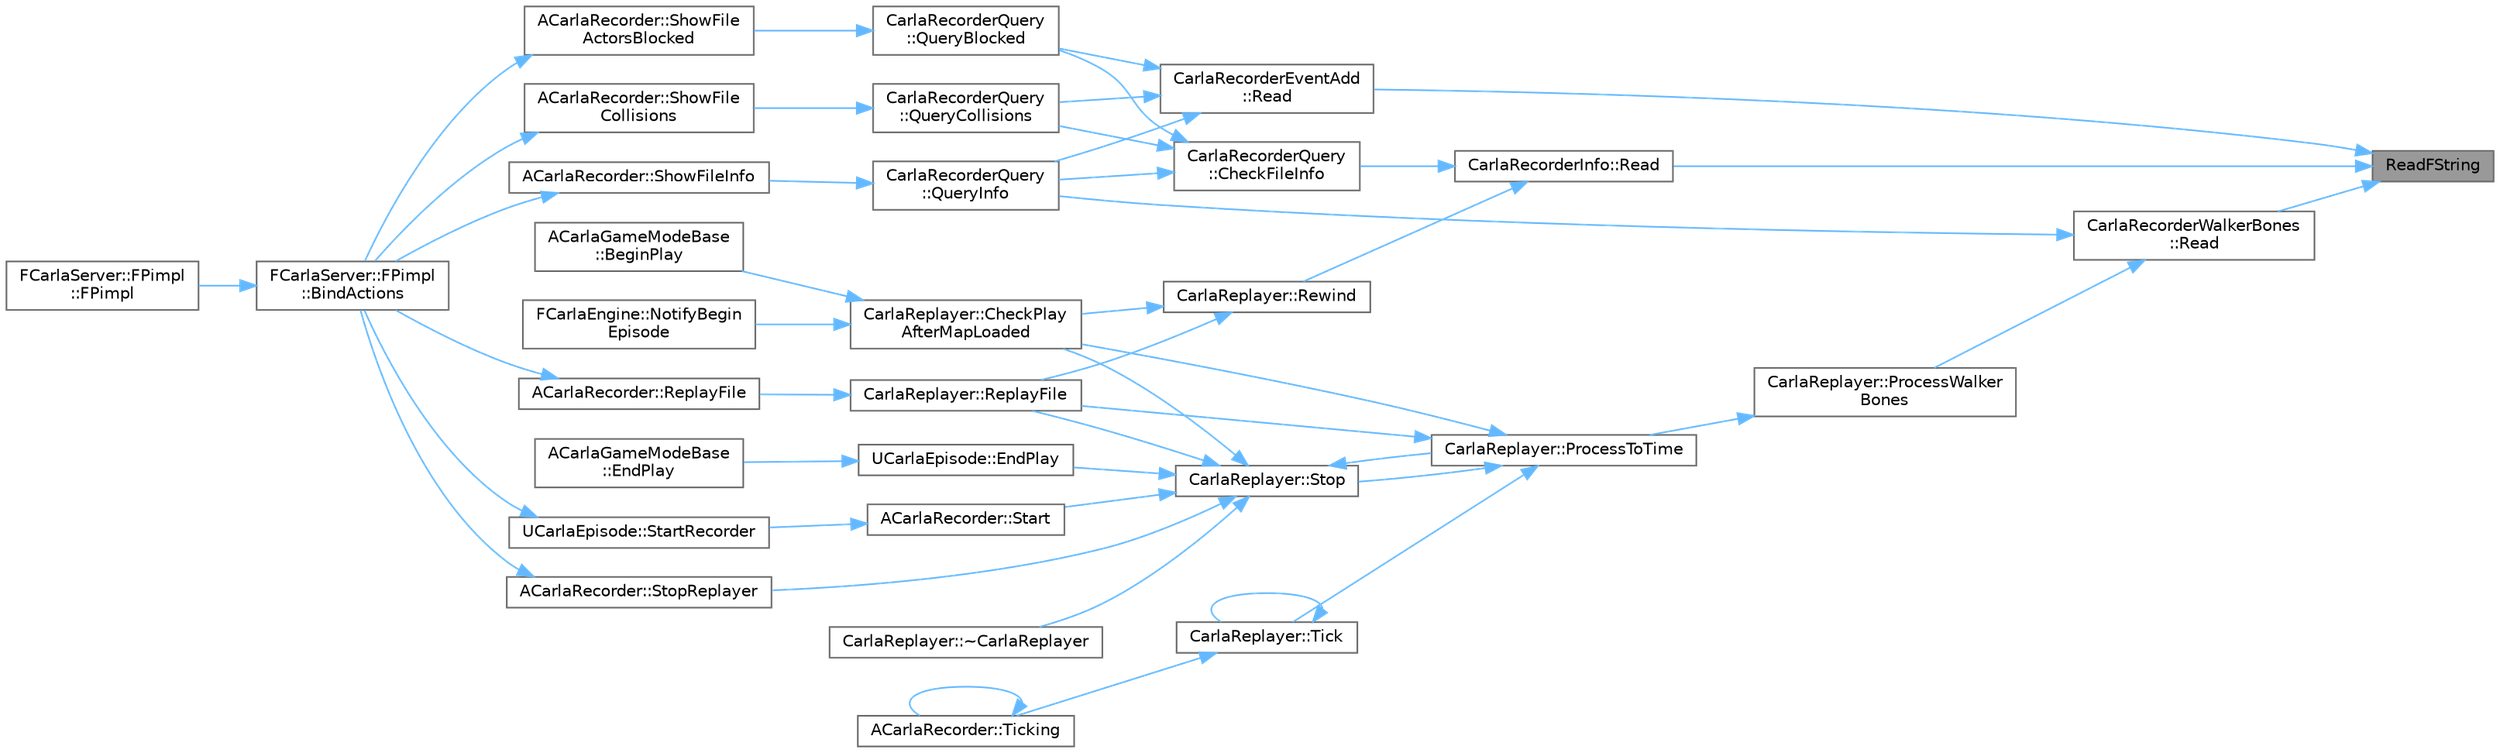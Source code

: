 digraph "ReadFString"
{
 // INTERACTIVE_SVG=YES
 // LATEX_PDF_SIZE
  bgcolor="transparent";
  edge [fontname=Helvetica,fontsize=10,labelfontname=Helvetica,labelfontsize=10];
  node [fontname=Helvetica,fontsize=10,shape=box,height=0.2,width=0.4];
  rankdir="RL";
  Node1 [id="Node000001",label="ReadFString",height=0.2,width=0.4,color="gray40", fillcolor="grey60", style="filled", fontcolor="black",tooltip=" "];
  Node1 -> Node2 [id="edge1_Node000001_Node000002",dir="back",color="steelblue1",style="solid",tooltip=" "];
  Node2 [id="Node000002",label="CarlaRecorderEventAdd\l::Read",height=0.2,width=0.4,color="grey40", fillcolor="white", style="filled",URL="$d9/dfc/structCarlaRecorderEventAdd.html#a5d9e79cbd92db1b18ac9da990d44bbae",tooltip=" "];
  Node2 -> Node3 [id="edge2_Node000002_Node000003",dir="back",color="steelblue1",style="solid",tooltip=" "];
  Node3 [id="Node000003",label="CarlaRecorderQuery\l::QueryBlocked",height=0.2,width=0.4,color="grey40", fillcolor="white", style="filled",URL="$df/d24/classCarlaRecorderQuery.html#a824de476f66ff99b52e1008c1d88b3ad",tooltip=" "];
  Node3 -> Node4 [id="edge3_Node000003_Node000004",dir="back",color="steelblue1",style="solid",tooltip=" "];
  Node4 [id="Node000004",label="ACarlaRecorder::ShowFile\lActorsBlocked",height=0.2,width=0.4,color="grey40", fillcolor="white", style="filled",URL="$dd/db9/classACarlaRecorder.html#a8b79edb76187b8c8605e16ae13795e62",tooltip=" "];
  Node4 -> Node5 [id="edge4_Node000004_Node000005",dir="back",color="steelblue1",style="solid",tooltip=" "];
  Node5 [id="Node000005",label="FCarlaServer::FPimpl\l::BindActions",height=0.2,width=0.4,color="grey40", fillcolor="white", style="filled",URL="$d7/d97/classFCarlaServer_1_1FPimpl.html#a675a6b572112a21e8bc011dddfd0de86",tooltip=" "];
  Node5 -> Node6 [id="edge5_Node000005_Node000006",dir="back",color="steelblue1",style="solid",tooltip=" "];
  Node6 [id="Node000006",label="FCarlaServer::FPimpl\l::FPimpl",height=0.2,width=0.4,color="grey40", fillcolor="white", style="filled",URL="$d7/d97/classFCarlaServer_1_1FPimpl.html#ab9ff29fc81bd2f9a14677941c7f7b62d",tooltip=" "];
  Node2 -> Node7 [id="edge6_Node000002_Node000007",dir="back",color="steelblue1",style="solid",tooltip=" "];
  Node7 [id="Node000007",label="CarlaRecorderQuery\l::QueryCollisions",height=0.2,width=0.4,color="grey40", fillcolor="white", style="filled",URL="$df/d24/classCarlaRecorderQuery.html#a85af44f619477f6a49ff114681a266b4",tooltip=" "];
  Node7 -> Node8 [id="edge7_Node000007_Node000008",dir="back",color="steelblue1",style="solid",tooltip=" "];
  Node8 [id="Node000008",label="ACarlaRecorder::ShowFile\lCollisions",height=0.2,width=0.4,color="grey40", fillcolor="white", style="filled",URL="$dd/db9/classACarlaRecorder.html#a290a4bd7ccf26996deb26e4edd7afcc1",tooltip=" "];
  Node8 -> Node5 [id="edge8_Node000008_Node000005",dir="back",color="steelblue1",style="solid",tooltip=" "];
  Node2 -> Node9 [id="edge9_Node000002_Node000009",dir="back",color="steelblue1",style="solid",tooltip=" "];
  Node9 [id="Node000009",label="CarlaRecorderQuery\l::QueryInfo",height=0.2,width=0.4,color="grey40", fillcolor="white", style="filled",URL="$df/d24/classCarlaRecorderQuery.html#afca6ea52a00461c2b4260c2763b81163",tooltip=" "];
  Node9 -> Node10 [id="edge10_Node000009_Node000010",dir="back",color="steelblue1",style="solid",tooltip=" "];
  Node10 [id="Node000010",label="ACarlaRecorder::ShowFileInfo",height=0.2,width=0.4,color="grey40", fillcolor="white", style="filled",URL="$dd/db9/classACarlaRecorder.html#a36bb8a5afb7772514440bfe49e25b88b",tooltip=" "];
  Node10 -> Node5 [id="edge11_Node000010_Node000005",dir="back",color="steelblue1",style="solid",tooltip=" "];
  Node1 -> Node11 [id="edge12_Node000001_Node000011",dir="back",color="steelblue1",style="solid",tooltip=" "];
  Node11 [id="Node000011",label="CarlaRecorderInfo::Read",height=0.2,width=0.4,color="grey40", fillcolor="white", style="filled",URL="$da/dab/structCarlaRecorderInfo.html#a920b33fd6e14cda4d08e0f68987fb80b",tooltip=" "];
  Node11 -> Node12 [id="edge13_Node000011_Node000012",dir="back",color="steelblue1",style="solid",tooltip=" "];
  Node12 [id="Node000012",label="CarlaRecorderQuery\l::CheckFileInfo",height=0.2,width=0.4,color="grey40", fillcolor="white", style="filled",URL="$df/d24/classCarlaRecorderQuery.html#a6c13f0fcceba897c5f84f4dbc904de06",tooltip=" "];
  Node12 -> Node3 [id="edge14_Node000012_Node000003",dir="back",color="steelblue1",style="solid",tooltip=" "];
  Node12 -> Node7 [id="edge15_Node000012_Node000007",dir="back",color="steelblue1",style="solid",tooltip=" "];
  Node12 -> Node9 [id="edge16_Node000012_Node000009",dir="back",color="steelblue1",style="solid",tooltip=" "];
  Node11 -> Node13 [id="edge17_Node000011_Node000013",dir="back",color="steelblue1",style="solid",tooltip=" "];
  Node13 [id="Node000013",label="CarlaReplayer::Rewind",height=0.2,width=0.4,color="grey40", fillcolor="white", style="filled",URL="$dc/dc6/classCarlaReplayer.html#a0db4e34019631504494ef277f9a54402",tooltip=" "];
  Node13 -> Node14 [id="edge18_Node000013_Node000014",dir="back",color="steelblue1",style="solid",tooltip=" "];
  Node14 [id="Node000014",label="CarlaReplayer::CheckPlay\lAfterMapLoaded",height=0.2,width=0.4,color="grey40", fillcolor="white", style="filled",URL="$dc/dc6/classCarlaReplayer.html#ac70d3dbe1f79ffd25a695ec3bd2485e6",tooltip=" "];
  Node14 -> Node15 [id="edge19_Node000014_Node000015",dir="back",color="steelblue1",style="solid",tooltip=" "];
  Node15 [id="Node000015",label="ACarlaGameModeBase\l::BeginPlay",height=0.2,width=0.4,color="grey40", fillcolor="white", style="filled",URL="$db/de5/classACarlaGameModeBase.html#a3909b055b351f69d7ad1e39a42e72e3d",tooltip=" "];
  Node14 -> Node16 [id="edge20_Node000014_Node000016",dir="back",color="steelblue1",style="solid",tooltip=" "];
  Node16 [id="Node000016",label="FCarlaEngine::NotifyBegin\lEpisode",height=0.2,width=0.4,color="grey40", fillcolor="white", style="filled",URL="$dc/d49/classFCarlaEngine.html#ab4c918e4d4855a26ab57c4bb79ad4645",tooltip=" "];
  Node13 -> Node17 [id="edge21_Node000013_Node000017",dir="back",color="steelblue1",style="solid",tooltip=" "];
  Node17 [id="Node000017",label="CarlaReplayer::ReplayFile",height=0.2,width=0.4,color="grey40", fillcolor="white", style="filled",URL="$dc/dc6/classCarlaReplayer.html#a480fd94fedc2367d7f7f58f17f3cd5a4",tooltip=" "];
  Node17 -> Node18 [id="edge22_Node000017_Node000018",dir="back",color="steelblue1",style="solid",tooltip=" "];
  Node18 [id="Node000018",label="ACarlaRecorder::ReplayFile",height=0.2,width=0.4,color="grey40", fillcolor="white", style="filled",URL="$dd/db9/classACarlaRecorder.html#a5dc891241c275eedcf6b1f189751520b",tooltip=" "];
  Node18 -> Node5 [id="edge23_Node000018_Node000005",dir="back",color="steelblue1",style="solid",tooltip=" "];
  Node1 -> Node19 [id="edge24_Node000001_Node000019",dir="back",color="steelblue1",style="solid",tooltip=" "];
  Node19 [id="Node000019",label="CarlaRecorderWalkerBones\l::Read",height=0.2,width=0.4,color="grey40", fillcolor="white", style="filled",URL="$dd/dfc/structCarlaRecorderWalkerBones.html#a1bea3e3cd0a4e2c6fe76bcbbc1af77cb",tooltip=" "];
  Node19 -> Node20 [id="edge25_Node000019_Node000020",dir="back",color="steelblue1",style="solid",tooltip=" "];
  Node20 [id="Node000020",label="CarlaReplayer::ProcessWalker\lBones",height=0.2,width=0.4,color="grey40", fillcolor="white", style="filled",URL="$dc/dc6/classCarlaReplayer.html#a48bd30916caba300077a56841523ac9c",tooltip=" "];
  Node20 -> Node21 [id="edge26_Node000020_Node000021",dir="back",color="steelblue1",style="solid",tooltip=" "];
  Node21 [id="Node000021",label="CarlaReplayer::ProcessToTime",height=0.2,width=0.4,color="grey40", fillcolor="white", style="filled",URL="$dc/dc6/classCarlaReplayer.html#ae0a5643d88257bdceb9e12d5c33194cb",tooltip=" "];
  Node21 -> Node14 [id="edge27_Node000021_Node000014",dir="back",color="steelblue1",style="solid",tooltip=" "];
  Node21 -> Node17 [id="edge28_Node000021_Node000017",dir="back",color="steelblue1",style="solid",tooltip=" "];
  Node21 -> Node22 [id="edge29_Node000021_Node000022",dir="back",color="steelblue1",style="solid",tooltip=" "];
  Node22 [id="Node000022",label="CarlaReplayer::Stop",height=0.2,width=0.4,color="grey40", fillcolor="white", style="filled",URL="$dc/dc6/classCarlaReplayer.html#af627917f2c95135fb11b59af4f65dbf7",tooltip=" "];
  Node22 -> Node14 [id="edge30_Node000022_Node000014",dir="back",color="steelblue1",style="solid",tooltip=" "];
  Node22 -> Node23 [id="edge31_Node000022_Node000023",dir="back",color="steelblue1",style="solid",tooltip=" "];
  Node23 [id="Node000023",label="UCarlaEpisode::EndPlay",height=0.2,width=0.4,color="grey40", fillcolor="white", style="filled",URL="$dc/d84/classUCarlaEpisode.html#a04380aa760fc6891f1c51cdbe7ddb856",tooltip=" "];
  Node23 -> Node24 [id="edge32_Node000023_Node000024",dir="back",color="steelblue1",style="solid",tooltip=" "];
  Node24 [id="Node000024",label="ACarlaGameModeBase\l::EndPlay",height=0.2,width=0.4,color="grey40", fillcolor="white", style="filled",URL="$db/de5/classACarlaGameModeBase.html#a8e61df047eac428453a627a6de9ace75",tooltip=" "];
  Node22 -> Node21 [id="edge33_Node000022_Node000021",dir="back",color="steelblue1",style="solid",tooltip=" "];
  Node22 -> Node17 [id="edge34_Node000022_Node000017",dir="back",color="steelblue1",style="solid",tooltip=" "];
  Node22 -> Node25 [id="edge35_Node000022_Node000025",dir="back",color="steelblue1",style="solid",tooltip=" "];
  Node25 [id="Node000025",label="ACarlaRecorder::Start",height=0.2,width=0.4,color="grey40", fillcolor="white", style="filled",URL="$dd/db9/classACarlaRecorder.html#aba719596bd56c72a39f902f6e9a5d290",tooltip=" "];
  Node25 -> Node26 [id="edge36_Node000025_Node000026",dir="back",color="steelblue1",style="solid",tooltip=" "];
  Node26 [id="Node000026",label="UCarlaEpisode::StartRecorder",height=0.2,width=0.4,color="grey40", fillcolor="white", style="filled",URL="$dc/d84/classUCarlaEpisode.html#a1059ce6d102804115b3243de46d46bec",tooltip=" "];
  Node26 -> Node5 [id="edge37_Node000026_Node000005",dir="back",color="steelblue1",style="solid",tooltip=" "];
  Node22 -> Node27 [id="edge38_Node000022_Node000027",dir="back",color="steelblue1",style="solid",tooltip=" "];
  Node27 [id="Node000027",label="ACarlaRecorder::StopReplayer",height=0.2,width=0.4,color="grey40", fillcolor="white", style="filled",URL="$dd/db9/classACarlaRecorder.html#a33fb5180defd8c9c1d3063eff52c7a37",tooltip=" "];
  Node27 -> Node5 [id="edge39_Node000027_Node000005",dir="back",color="steelblue1",style="solid",tooltip=" "];
  Node22 -> Node28 [id="edge40_Node000022_Node000028",dir="back",color="steelblue1",style="solid",tooltip=" "];
  Node28 [id="Node000028",label="CarlaReplayer::~CarlaReplayer",height=0.2,width=0.4,color="grey40", fillcolor="white", style="filled",URL="$dc/dc6/classCarlaReplayer.html#a6dadadd7719c5e660d2e3d99b22f5961",tooltip=" "];
  Node21 -> Node29 [id="edge41_Node000021_Node000029",dir="back",color="steelblue1",style="solid",tooltip=" "];
  Node29 [id="Node000029",label="CarlaReplayer::Tick",height=0.2,width=0.4,color="grey40", fillcolor="white", style="filled",URL="$dc/dc6/classCarlaReplayer.html#a4aeceb13aaa5dfcbf3ee42d7582262a4",tooltip=" "];
  Node29 -> Node29 [id="edge42_Node000029_Node000029",dir="back",color="steelblue1",style="solid",tooltip=" "];
  Node29 -> Node30 [id="edge43_Node000029_Node000030",dir="back",color="steelblue1",style="solid",tooltip=" "];
  Node30 [id="Node000030",label="ACarlaRecorder::Ticking",height=0.2,width=0.4,color="grey40", fillcolor="white", style="filled",URL="$dd/db9/classACarlaRecorder.html#a1074f19dfe5b16a9e10b24ef35b26abc",tooltip=" "];
  Node30 -> Node30 [id="edge44_Node000030_Node000030",dir="back",color="steelblue1",style="solid",tooltip=" "];
  Node19 -> Node9 [id="edge45_Node000019_Node000009",dir="back",color="steelblue1",style="solid",tooltip=" "];
}
